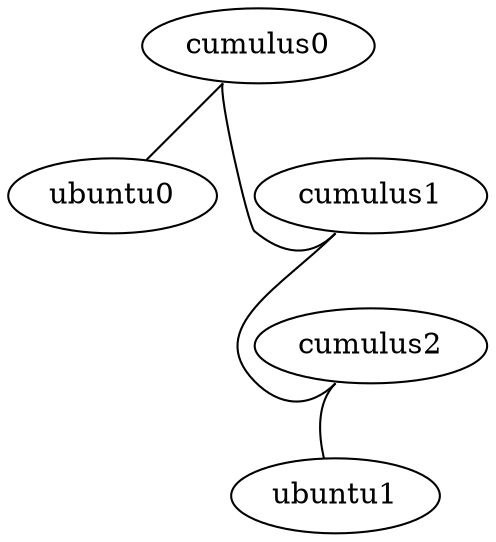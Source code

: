 graph "ALQ" {
"cumulus0":"swp1" -- "ubuntu0":"eth1"
"cumulus0":"swp2" -- "cumulus1":"swp1"
"cumulus1":"swp2" -- "cumulus2":"swp2"
"cumulus2":"swp1" -- "ubuntu1":"eth1"
}
